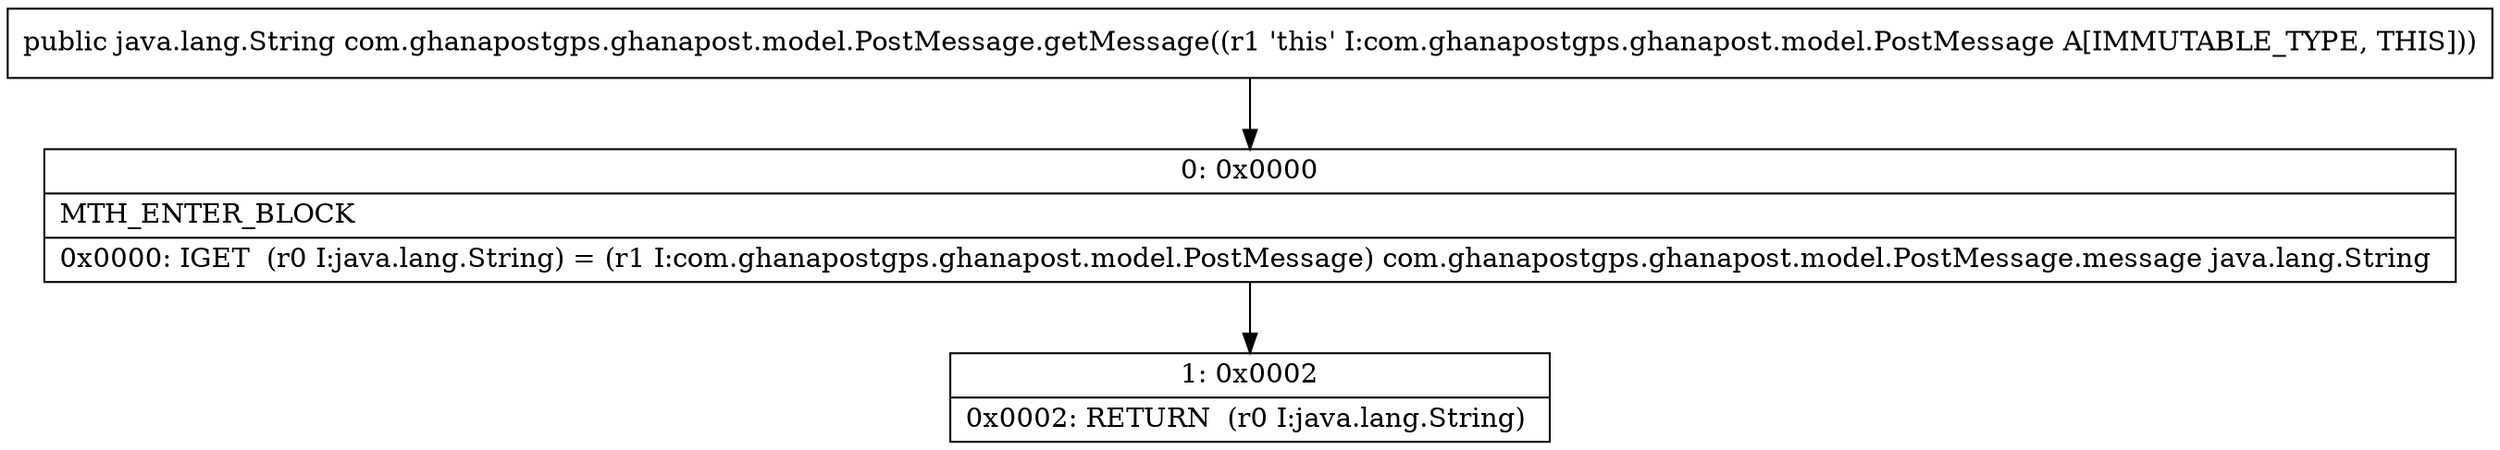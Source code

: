 digraph "CFG forcom.ghanapostgps.ghanapost.model.PostMessage.getMessage()Ljava\/lang\/String;" {
Node_0 [shape=record,label="{0\:\ 0x0000|MTH_ENTER_BLOCK\l|0x0000: IGET  (r0 I:java.lang.String) = (r1 I:com.ghanapostgps.ghanapost.model.PostMessage) com.ghanapostgps.ghanapost.model.PostMessage.message java.lang.String \l}"];
Node_1 [shape=record,label="{1\:\ 0x0002|0x0002: RETURN  (r0 I:java.lang.String) \l}"];
MethodNode[shape=record,label="{public java.lang.String com.ghanapostgps.ghanapost.model.PostMessage.getMessage((r1 'this' I:com.ghanapostgps.ghanapost.model.PostMessage A[IMMUTABLE_TYPE, THIS])) }"];
MethodNode -> Node_0;
Node_0 -> Node_1;
}


